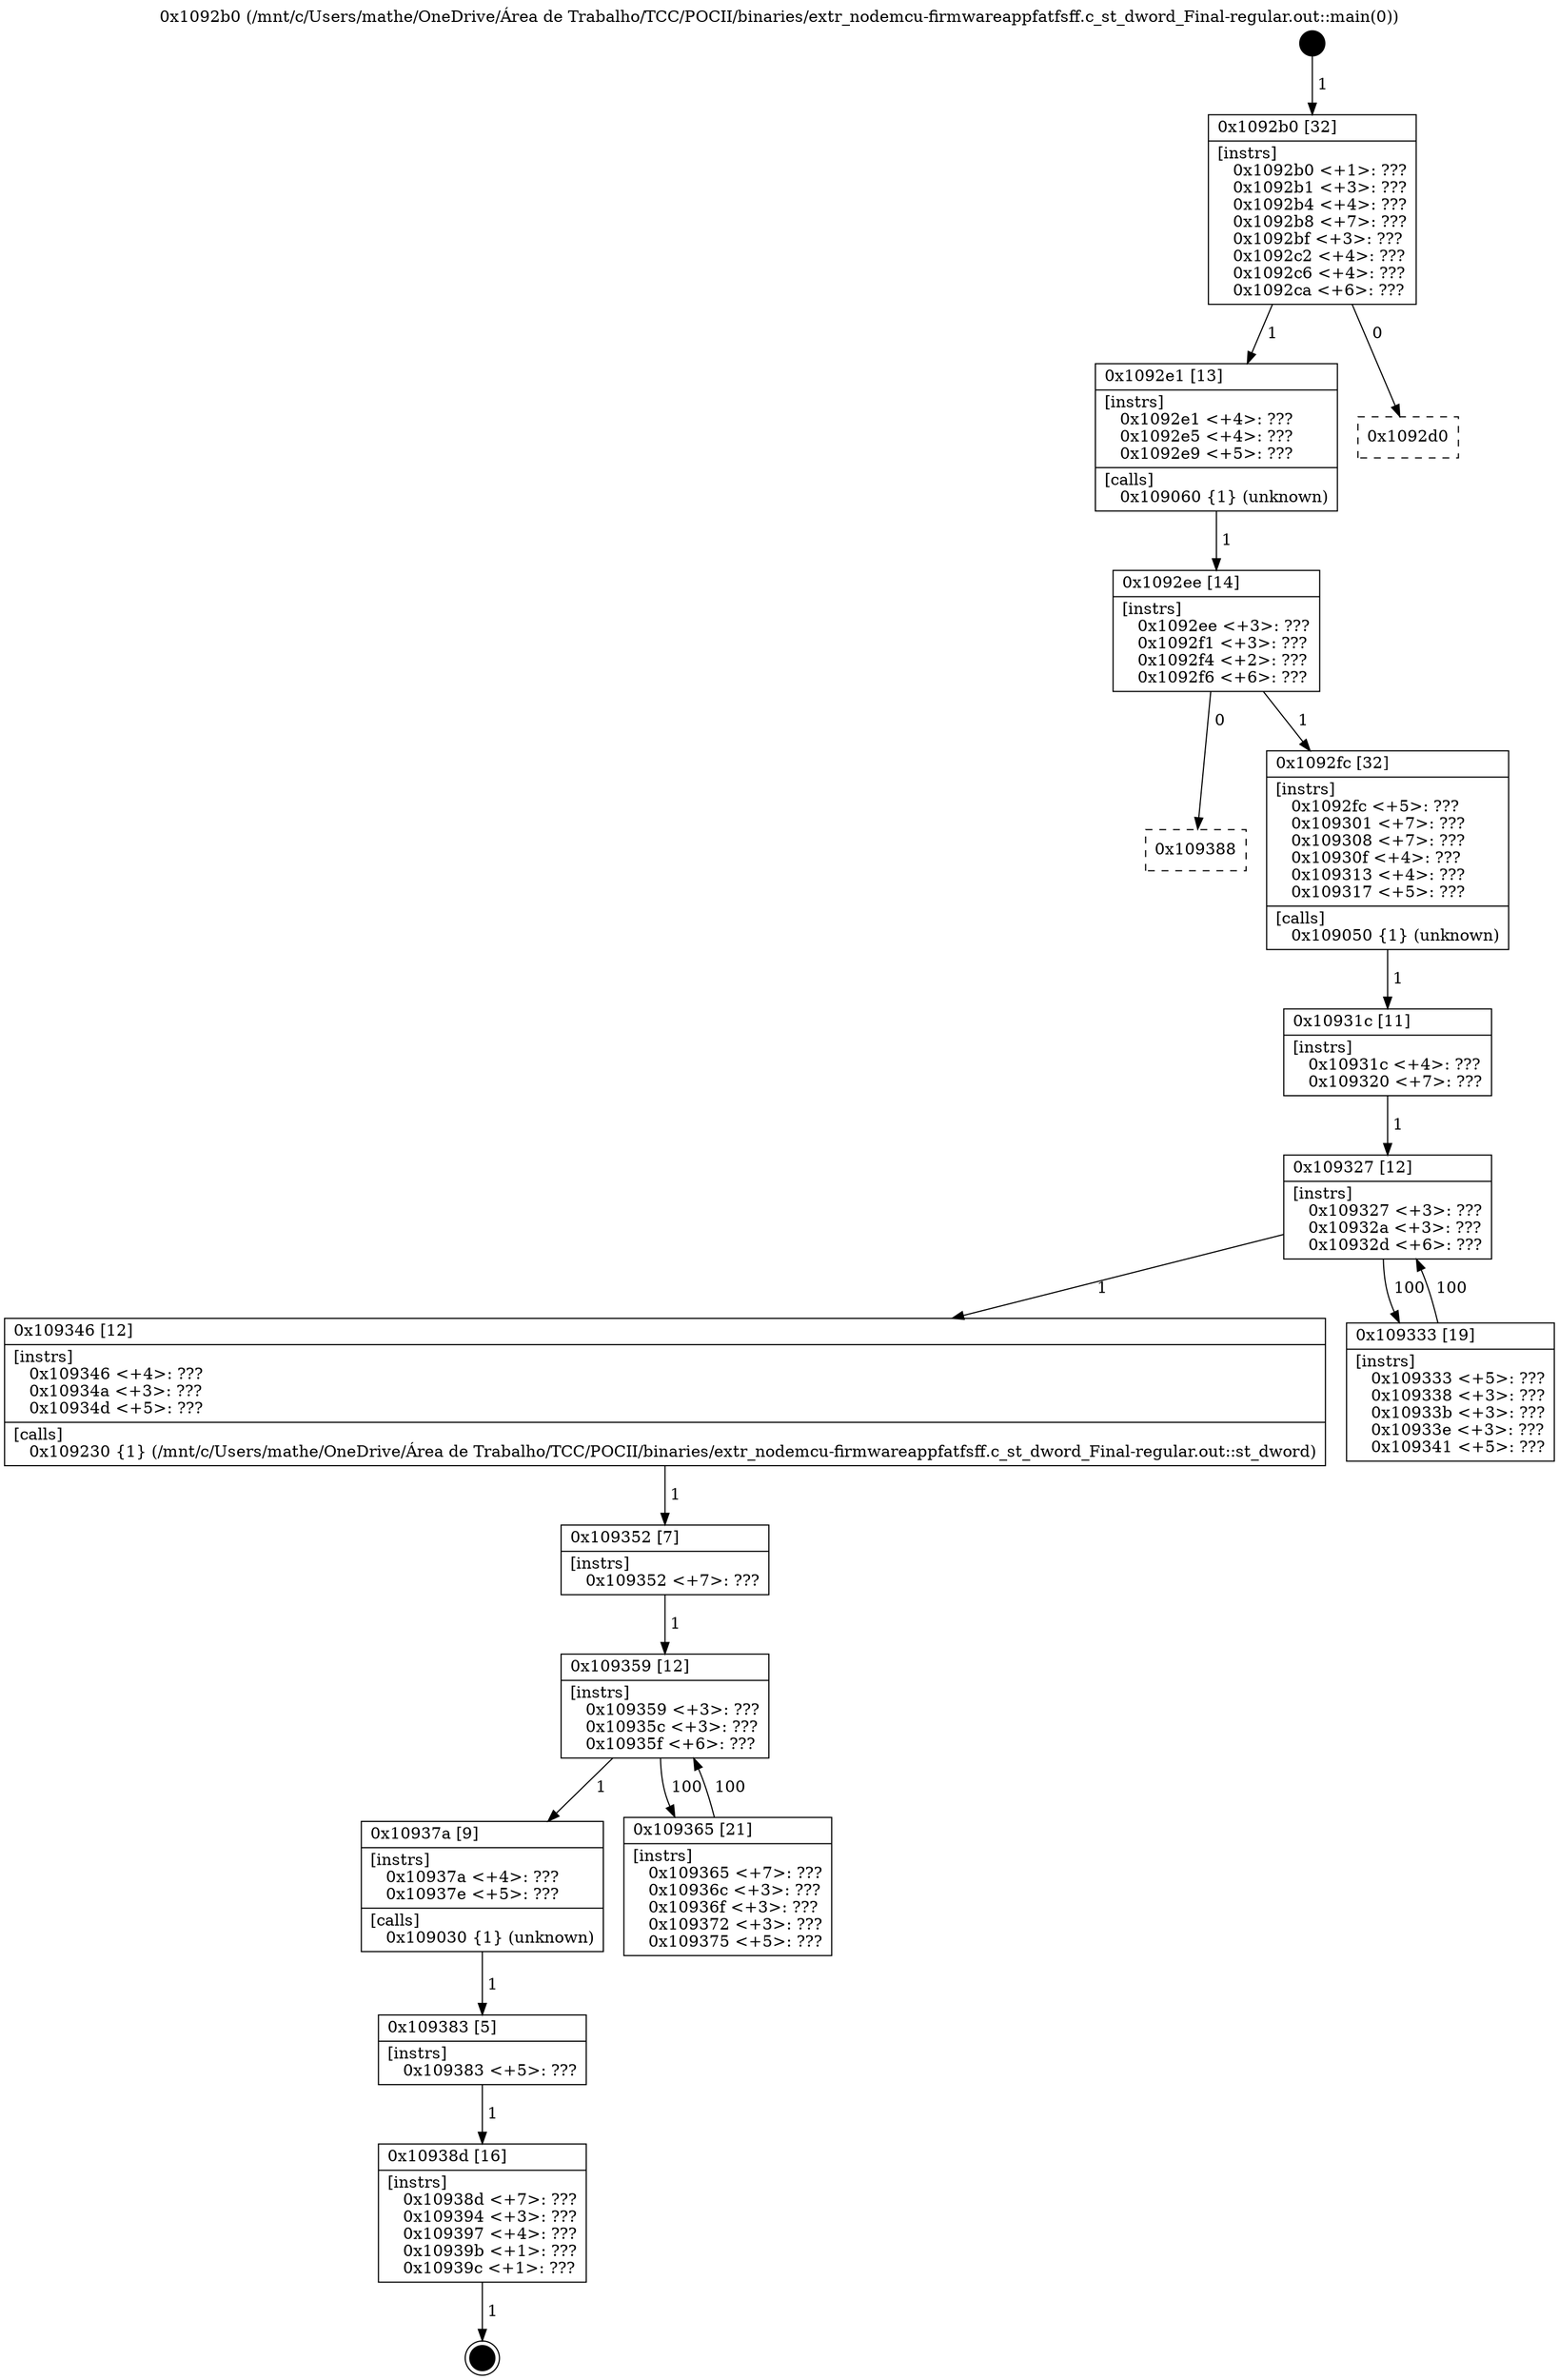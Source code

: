 digraph "0x1092b0" {
  label = "0x1092b0 (/mnt/c/Users/mathe/OneDrive/Área de Trabalho/TCC/POCII/binaries/extr_nodemcu-firmwareappfatfsff.c_st_dword_Final-regular.out::main(0))"
  labelloc = "t"
  node[shape=record]

  Entry [label="",width=0.3,height=0.3,shape=circle,fillcolor=black,style=filled]
  "0x1092b0" [label="{
     0x1092b0 [32]\l
     | [instrs]\l
     &nbsp;&nbsp;0x1092b0 \<+1\>: ???\l
     &nbsp;&nbsp;0x1092b1 \<+3\>: ???\l
     &nbsp;&nbsp;0x1092b4 \<+4\>: ???\l
     &nbsp;&nbsp;0x1092b8 \<+7\>: ???\l
     &nbsp;&nbsp;0x1092bf \<+3\>: ???\l
     &nbsp;&nbsp;0x1092c2 \<+4\>: ???\l
     &nbsp;&nbsp;0x1092c6 \<+4\>: ???\l
     &nbsp;&nbsp;0x1092ca \<+6\>: ???\l
  }"]
  "0x1092e1" [label="{
     0x1092e1 [13]\l
     | [instrs]\l
     &nbsp;&nbsp;0x1092e1 \<+4\>: ???\l
     &nbsp;&nbsp;0x1092e5 \<+4\>: ???\l
     &nbsp;&nbsp;0x1092e9 \<+5\>: ???\l
     | [calls]\l
     &nbsp;&nbsp;0x109060 \{1\} (unknown)\l
  }"]
  "0x1092d0" [label="{
     0x1092d0\l
  }", style=dashed]
  "0x1092ee" [label="{
     0x1092ee [14]\l
     | [instrs]\l
     &nbsp;&nbsp;0x1092ee \<+3\>: ???\l
     &nbsp;&nbsp;0x1092f1 \<+3\>: ???\l
     &nbsp;&nbsp;0x1092f4 \<+2\>: ???\l
     &nbsp;&nbsp;0x1092f6 \<+6\>: ???\l
  }"]
  "0x109388" [label="{
     0x109388\l
  }", style=dashed]
  "0x1092fc" [label="{
     0x1092fc [32]\l
     | [instrs]\l
     &nbsp;&nbsp;0x1092fc \<+5\>: ???\l
     &nbsp;&nbsp;0x109301 \<+7\>: ???\l
     &nbsp;&nbsp;0x109308 \<+7\>: ???\l
     &nbsp;&nbsp;0x10930f \<+4\>: ???\l
     &nbsp;&nbsp;0x109313 \<+4\>: ???\l
     &nbsp;&nbsp;0x109317 \<+5\>: ???\l
     | [calls]\l
     &nbsp;&nbsp;0x109050 \{1\} (unknown)\l
  }"]
  Exit [label="",width=0.3,height=0.3,shape=circle,fillcolor=black,style=filled,peripheries=2]
  "0x109327" [label="{
     0x109327 [12]\l
     | [instrs]\l
     &nbsp;&nbsp;0x109327 \<+3\>: ???\l
     &nbsp;&nbsp;0x10932a \<+3\>: ???\l
     &nbsp;&nbsp;0x10932d \<+6\>: ???\l
  }"]
  "0x109346" [label="{
     0x109346 [12]\l
     | [instrs]\l
     &nbsp;&nbsp;0x109346 \<+4\>: ???\l
     &nbsp;&nbsp;0x10934a \<+3\>: ???\l
     &nbsp;&nbsp;0x10934d \<+5\>: ???\l
     | [calls]\l
     &nbsp;&nbsp;0x109230 \{1\} (/mnt/c/Users/mathe/OneDrive/Área de Trabalho/TCC/POCII/binaries/extr_nodemcu-firmwareappfatfsff.c_st_dword_Final-regular.out::st_dword)\l
  }"]
  "0x109333" [label="{
     0x109333 [19]\l
     | [instrs]\l
     &nbsp;&nbsp;0x109333 \<+5\>: ???\l
     &nbsp;&nbsp;0x109338 \<+3\>: ???\l
     &nbsp;&nbsp;0x10933b \<+3\>: ???\l
     &nbsp;&nbsp;0x10933e \<+3\>: ???\l
     &nbsp;&nbsp;0x109341 \<+5\>: ???\l
  }"]
  "0x10938d" [label="{
     0x10938d [16]\l
     | [instrs]\l
     &nbsp;&nbsp;0x10938d \<+7\>: ???\l
     &nbsp;&nbsp;0x109394 \<+3\>: ???\l
     &nbsp;&nbsp;0x109397 \<+4\>: ???\l
     &nbsp;&nbsp;0x10939b \<+1\>: ???\l
     &nbsp;&nbsp;0x10939c \<+1\>: ???\l
  }"]
  "0x10931c" [label="{
     0x10931c [11]\l
     | [instrs]\l
     &nbsp;&nbsp;0x10931c \<+4\>: ???\l
     &nbsp;&nbsp;0x109320 \<+7\>: ???\l
  }"]
  "0x109359" [label="{
     0x109359 [12]\l
     | [instrs]\l
     &nbsp;&nbsp;0x109359 \<+3\>: ???\l
     &nbsp;&nbsp;0x10935c \<+3\>: ???\l
     &nbsp;&nbsp;0x10935f \<+6\>: ???\l
  }"]
  "0x10937a" [label="{
     0x10937a [9]\l
     | [instrs]\l
     &nbsp;&nbsp;0x10937a \<+4\>: ???\l
     &nbsp;&nbsp;0x10937e \<+5\>: ???\l
     | [calls]\l
     &nbsp;&nbsp;0x109030 \{1\} (unknown)\l
  }"]
  "0x109365" [label="{
     0x109365 [21]\l
     | [instrs]\l
     &nbsp;&nbsp;0x109365 \<+7\>: ???\l
     &nbsp;&nbsp;0x10936c \<+3\>: ???\l
     &nbsp;&nbsp;0x10936f \<+3\>: ???\l
     &nbsp;&nbsp;0x109372 \<+3\>: ???\l
     &nbsp;&nbsp;0x109375 \<+5\>: ???\l
  }"]
  "0x109352" [label="{
     0x109352 [7]\l
     | [instrs]\l
     &nbsp;&nbsp;0x109352 \<+7\>: ???\l
  }"]
  "0x109383" [label="{
     0x109383 [5]\l
     | [instrs]\l
     &nbsp;&nbsp;0x109383 \<+5\>: ???\l
  }"]
  Entry -> "0x1092b0" [label=" 1"]
  "0x1092b0" -> "0x1092e1" [label=" 1"]
  "0x1092b0" -> "0x1092d0" [label=" 0"]
  "0x1092e1" -> "0x1092ee" [label=" 1"]
  "0x1092ee" -> "0x109388" [label=" 0"]
  "0x1092ee" -> "0x1092fc" [label=" 1"]
  "0x10938d" -> Exit [label=" 1"]
  "0x1092fc" -> "0x10931c" [label=" 1"]
  "0x109327" -> "0x109346" [label=" 1"]
  "0x109327" -> "0x109333" [label=" 100"]
  "0x109383" -> "0x10938d" [label=" 1"]
  "0x10931c" -> "0x109327" [label=" 1"]
  "0x109333" -> "0x109327" [label=" 100"]
  "0x109346" -> "0x109352" [label=" 1"]
  "0x109359" -> "0x10937a" [label=" 1"]
  "0x109359" -> "0x109365" [label=" 100"]
  "0x109352" -> "0x109359" [label=" 1"]
  "0x109365" -> "0x109359" [label=" 100"]
  "0x10937a" -> "0x109383" [label=" 1"]
}
